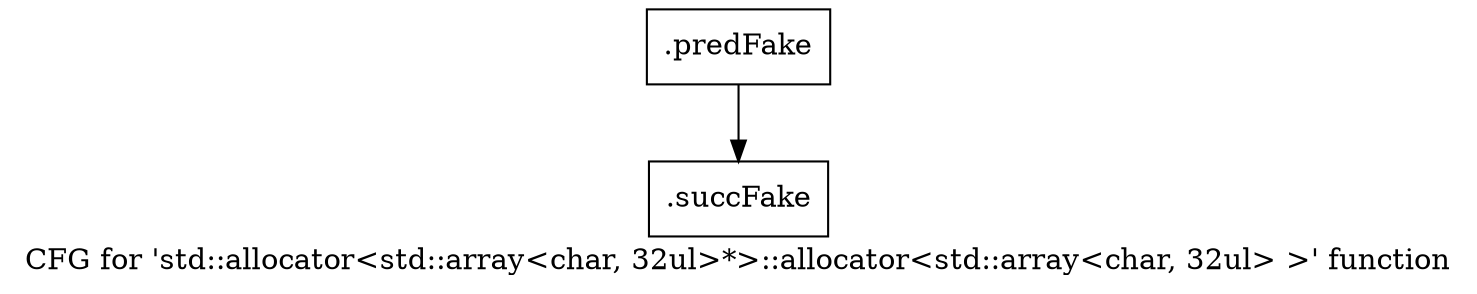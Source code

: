 digraph "CFG for 'std::allocator\<std::array\<char, 32ul\>*\>::allocator\<std::array\<char, 32ul\> \>' function" {
	label="CFG for 'std::allocator\<std::array\<char, 32ul\>*\>::allocator\<std::array\<char, 32ul\> \>' function";

	Node0x59438a0 [shape=record,filename="",linenumber="",label="{.predFake}"];
	Node0x59438a0 -> Node0x6080e00[ callList="" memoryops="" filename="/mnt/xilinx/Vitis_HLS/2021.2/tps/lnx64/gcc-6.2.0/lib/gcc/x86_64-pc-linux-gnu/6.2.0/../../../../include/c++/6.2.0/bits/allocator.h" execusionnum="1"];
	Node0x6080e00 [shape=record,filename="/mnt/xilinx/Vitis_HLS/2021.2/tps/lnx64/gcc-6.2.0/lib/gcc/x86_64-pc-linux-gnu/6.2.0/../../../../include/c++/6.2.0/bits/allocator.h",linenumber="124",label="{.succFake}"];
}
